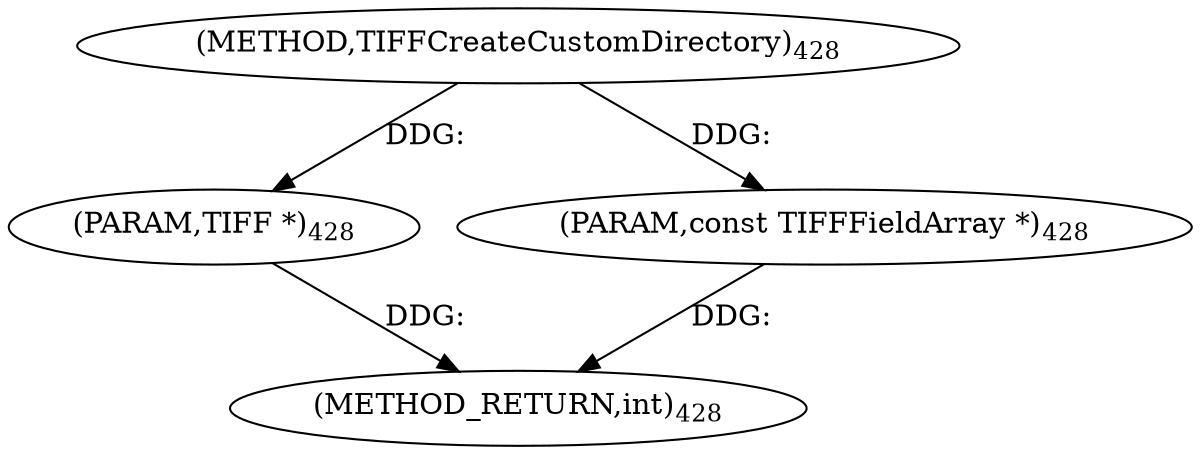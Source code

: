 digraph "TIFFCreateCustomDirectory" {  
"8781" [label = <(METHOD,TIFFCreateCustomDirectory)<SUB>428</SUB>> ]
"8784" [label = <(METHOD_RETURN,int)<SUB>428</SUB>> ]
"8782" [label = <(PARAM,TIFF *)<SUB>428</SUB>> ]
"8783" [label = <(PARAM,const TIFFFieldArray *)<SUB>428</SUB>> ]
  "8782" -> "8784"  [ label = "DDG: "] 
  "8783" -> "8784"  [ label = "DDG: "] 
  "8781" -> "8782"  [ label = "DDG: "] 
  "8781" -> "8783"  [ label = "DDG: "] 
}
